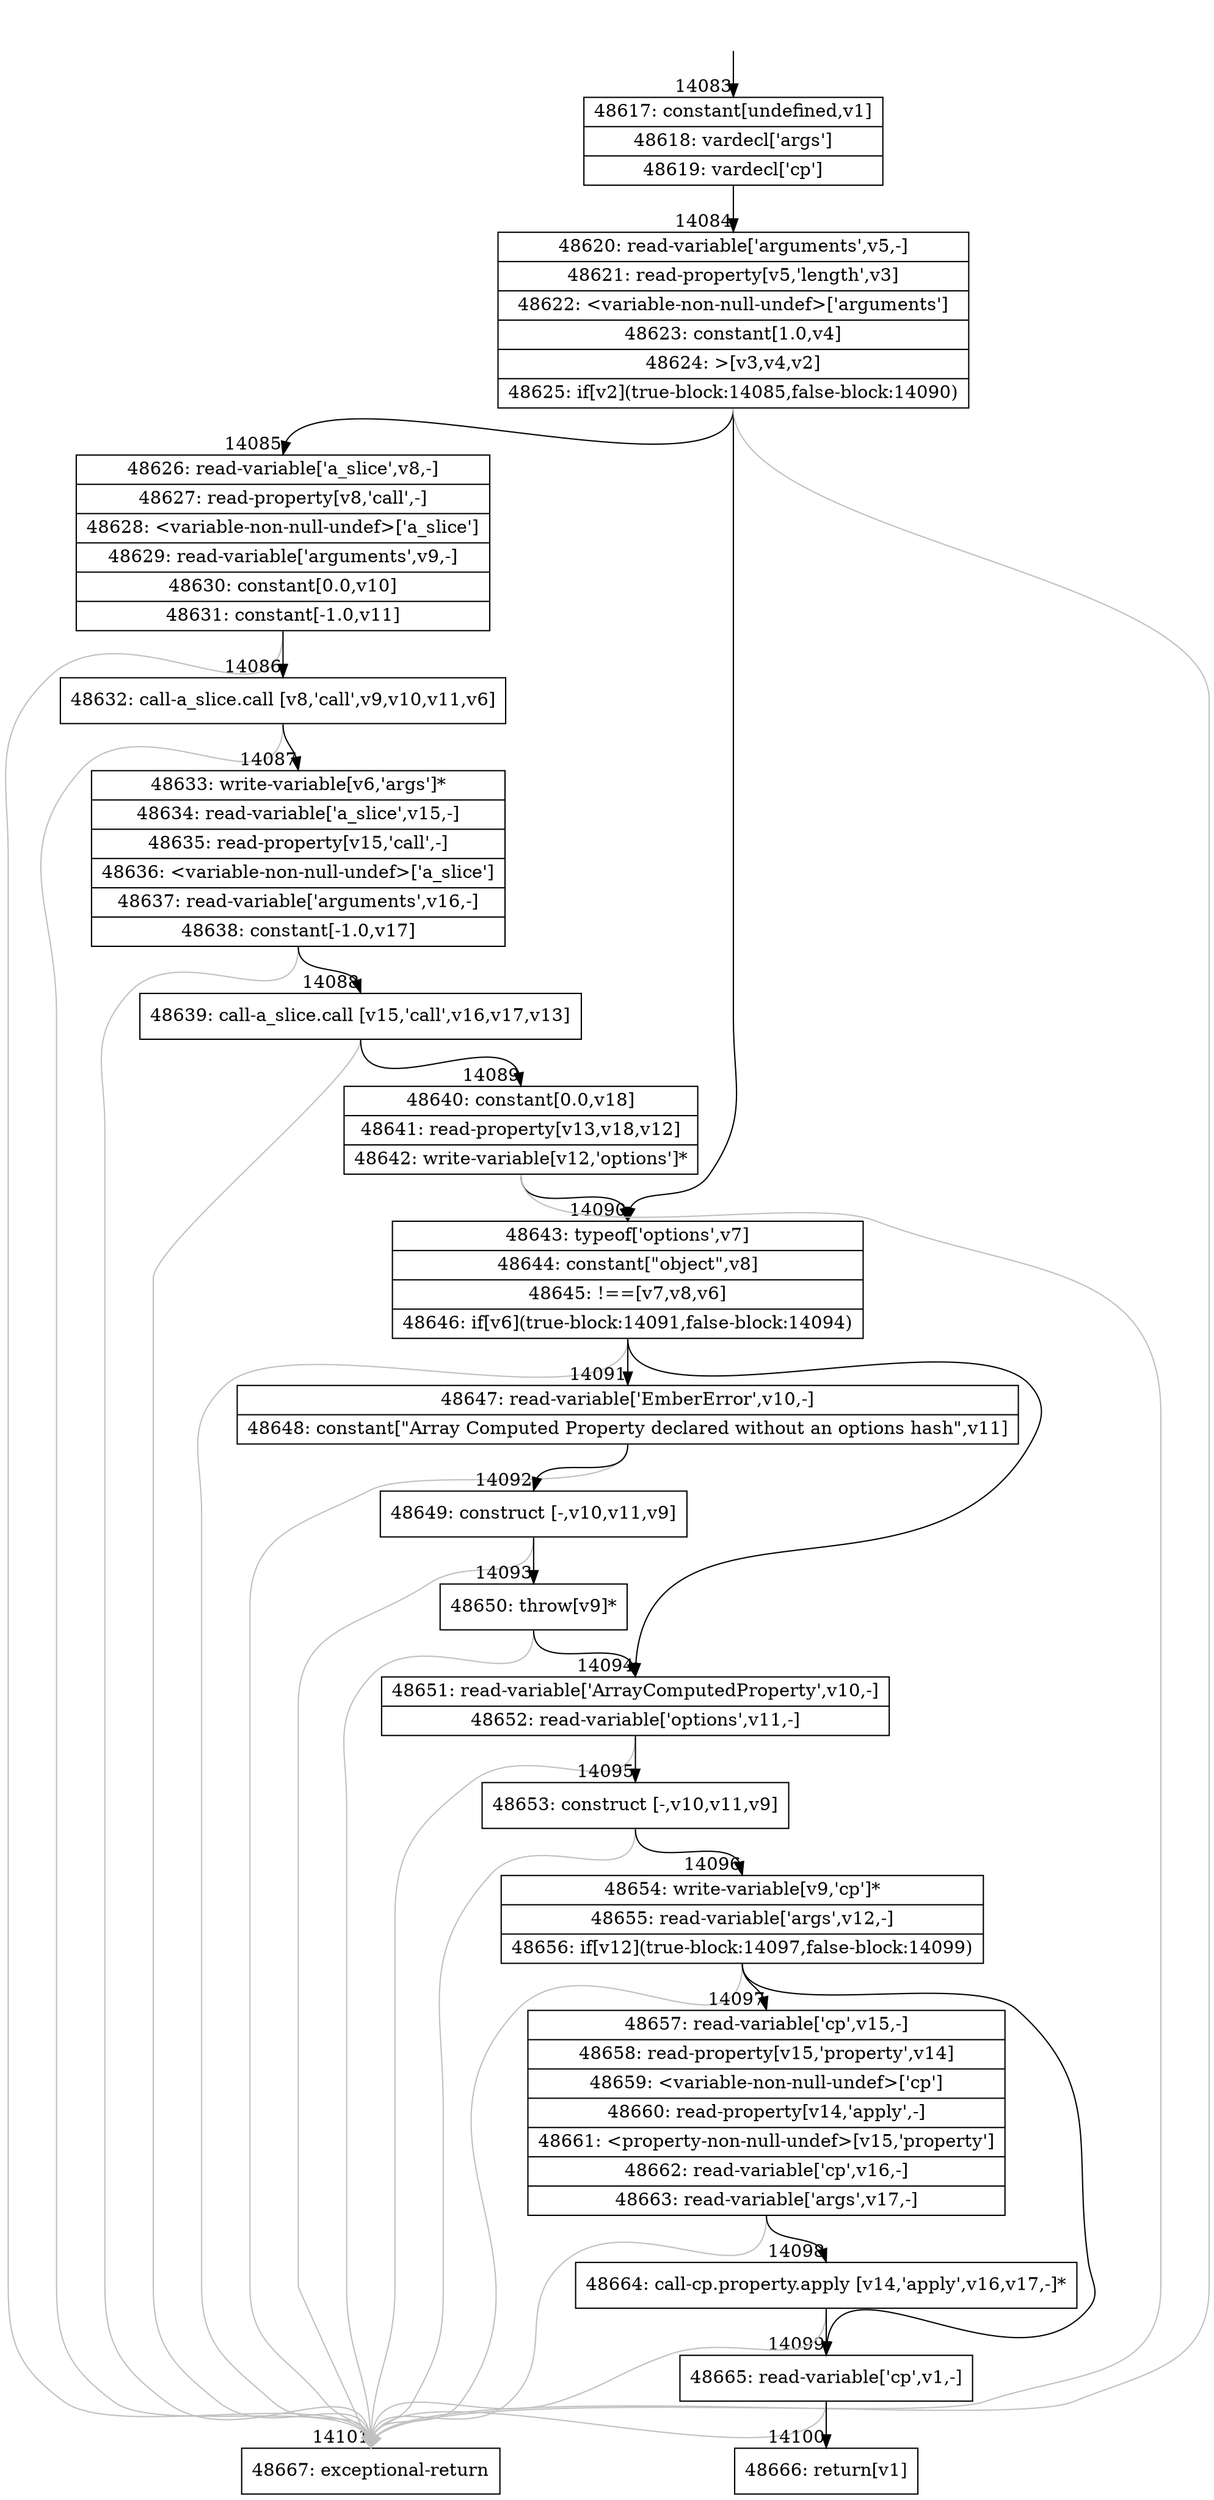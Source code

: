 digraph {
rankdir="TD"
BB_entry1166[shape=none,label=""];
BB_entry1166 -> BB14083 [tailport=s, headport=n, headlabel="    14083"]
BB14083 [shape=record label="{48617: constant[undefined,v1]|48618: vardecl['args']|48619: vardecl['cp']}" ] 
BB14083 -> BB14084 [tailport=s, headport=n, headlabel="      14084"]
BB14084 [shape=record label="{48620: read-variable['arguments',v5,-]|48621: read-property[v5,'length',v3]|48622: \<variable-non-null-undef\>['arguments']|48623: constant[1.0,v4]|48624: \>[v3,v4,v2]|48625: if[v2](true-block:14085,false-block:14090)}" ] 
BB14084 -> BB14085 [tailport=s, headport=n, headlabel="      14085"]
BB14084 -> BB14090 [tailport=s, headport=n, headlabel="      14090"]
BB14084 -> BB14101 [tailport=s, headport=n, color=gray, headlabel="      14101"]
BB14085 [shape=record label="{48626: read-variable['a_slice',v8,-]|48627: read-property[v8,'call',-]|48628: \<variable-non-null-undef\>['a_slice']|48629: read-variable['arguments',v9,-]|48630: constant[0.0,v10]|48631: constant[-1.0,v11]}" ] 
BB14085 -> BB14086 [tailport=s, headport=n, headlabel="      14086"]
BB14085 -> BB14101 [tailport=s, headport=n, color=gray]
BB14086 [shape=record label="{48632: call-a_slice.call [v8,'call',v9,v10,v11,v6]}" ] 
BB14086 -> BB14087 [tailport=s, headport=n, headlabel="      14087"]
BB14086 -> BB14101 [tailport=s, headport=n, color=gray]
BB14087 [shape=record label="{48633: write-variable[v6,'args']*|48634: read-variable['a_slice',v15,-]|48635: read-property[v15,'call',-]|48636: \<variable-non-null-undef\>['a_slice']|48637: read-variable['arguments',v16,-]|48638: constant[-1.0,v17]}" ] 
BB14087 -> BB14088 [tailport=s, headport=n, headlabel="      14088"]
BB14087 -> BB14101 [tailport=s, headport=n, color=gray]
BB14088 [shape=record label="{48639: call-a_slice.call [v15,'call',v16,v17,v13]}" ] 
BB14088 -> BB14089 [tailport=s, headport=n, headlabel="      14089"]
BB14088 -> BB14101 [tailport=s, headport=n, color=gray]
BB14089 [shape=record label="{48640: constant[0.0,v18]|48641: read-property[v13,v18,v12]|48642: write-variable[v12,'options']*}" ] 
BB14089 -> BB14090 [tailport=s, headport=n]
BB14089 -> BB14101 [tailport=s, headport=n, color=gray]
BB14090 [shape=record label="{48643: typeof['options',v7]|48644: constant[\"object\",v8]|48645: !==[v7,v8,v6]|48646: if[v6](true-block:14091,false-block:14094)}" ] 
BB14090 -> BB14091 [tailport=s, headport=n, headlabel="      14091"]
BB14090 -> BB14094 [tailport=s, headport=n, headlabel="      14094"]
BB14090 -> BB14101 [tailport=s, headport=n, color=gray]
BB14091 [shape=record label="{48647: read-variable['EmberError',v10,-]|48648: constant[\"Array Computed Property declared without an options hash\",v11]}" ] 
BB14091 -> BB14092 [tailport=s, headport=n, headlabel="      14092"]
BB14091 -> BB14101 [tailport=s, headport=n, color=gray]
BB14092 [shape=record label="{48649: construct [-,v10,v11,v9]}" ] 
BB14092 -> BB14093 [tailport=s, headport=n, headlabel="      14093"]
BB14092 -> BB14101 [tailport=s, headport=n, color=gray]
BB14093 [shape=record label="{48650: throw[v9]*}" ] 
BB14093 -> BB14094 [tailport=s, headport=n]
BB14093 -> BB14101 [tailport=s, headport=n, color=gray]
BB14094 [shape=record label="{48651: read-variable['ArrayComputedProperty',v10,-]|48652: read-variable['options',v11,-]}" ] 
BB14094 -> BB14095 [tailport=s, headport=n, headlabel="      14095"]
BB14094 -> BB14101 [tailport=s, headport=n, color=gray]
BB14095 [shape=record label="{48653: construct [-,v10,v11,v9]}" ] 
BB14095 -> BB14096 [tailport=s, headport=n, headlabel="      14096"]
BB14095 -> BB14101 [tailport=s, headport=n, color=gray]
BB14096 [shape=record label="{48654: write-variable[v9,'cp']*|48655: read-variable['args',v12,-]|48656: if[v12](true-block:14097,false-block:14099)}" ] 
BB14096 -> BB14097 [tailport=s, headport=n, headlabel="      14097"]
BB14096 -> BB14099 [tailport=s, headport=n, headlabel="      14099"]
BB14096 -> BB14101 [tailport=s, headport=n, color=gray]
BB14097 [shape=record label="{48657: read-variable['cp',v15,-]|48658: read-property[v15,'property',v14]|48659: \<variable-non-null-undef\>['cp']|48660: read-property[v14,'apply',-]|48661: \<property-non-null-undef\>[v15,'property']|48662: read-variable['cp',v16,-]|48663: read-variable['args',v17,-]}" ] 
BB14097 -> BB14098 [tailport=s, headport=n, headlabel="      14098"]
BB14097 -> BB14101 [tailport=s, headport=n, color=gray]
BB14098 [shape=record label="{48664: call-cp.property.apply [v14,'apply',v16,v17,-]*}" ] 
BB14098 -> BB14099 [tailport=s, headport=n]
BB14098 -> BB14101 [tailport=s, headport=n, color=gray]
BB14099 [shape=record label="{48665: read-variable['cp',v1,-]}" ] 
BB14099 -> BB14100 [tailport=s, headport=n, headlabel="      14100"]
BB14099 -> BB14101 [tailport=s, headport=n, color=gray]
BB14100 [shape=record label="{48666: return[v1]}" ] 
BB14101 [shape=record label="{48667: exceptional-return}" ] 
//#$~ 26168
}
